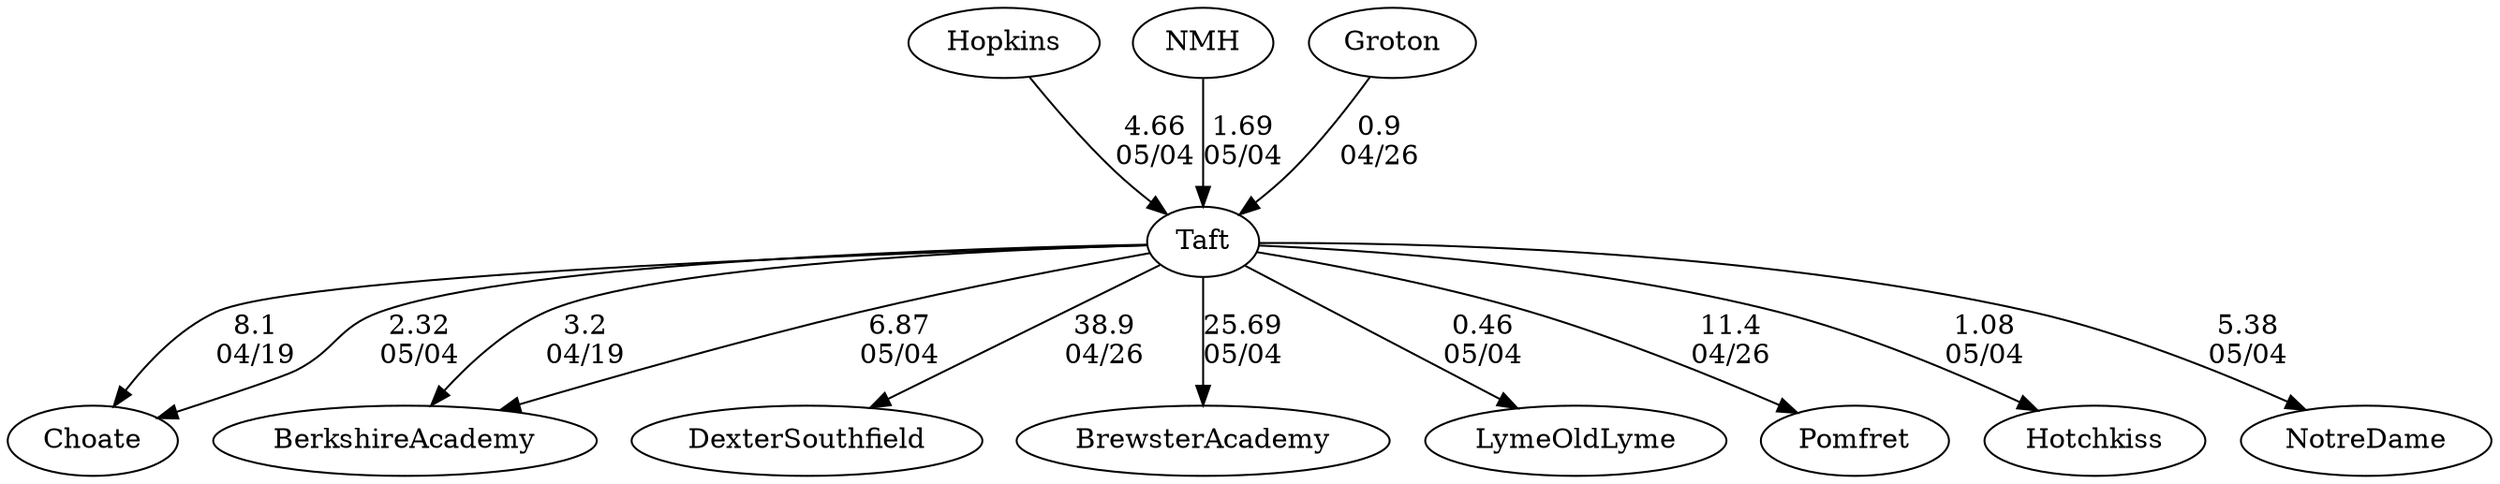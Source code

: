 digraph boys1foursTaft {Hopkins [URL="boys1foursTaftHopkins.html"];Choate [URL="boys1foursTaftChoate.html"];BerkshireAcademy [URL="boys1foursTaftBerkshireAcademy.html"];NMH [URL="boys1foursTaftNMH.html"];DexterSouthfield [URL="boys1foursTaftDexterSouthfield.html"];BrewsterAcademy [URL="boys1foursTaftBrewsterAcademy.html"];LymeOldLyme [URL="boys1foursTaftLymeOldLyme.html"];Pomfret [URL="boys1foursTaftPomfret.html"];Hotchkiss [URL="boys1foursTaftHotchkiss.html"];Taft [URL="boys1foursTaftTaft.html"];NotreDame [URL="boys1foursTaftNotreDame.html"];Groton [URL="boys1foursTaftGroton.html"];Taft -> BerkshireAcademy[label="3.2
04/19", weight="97", tooltip="NEIRA Boys & Girls Fours,Berkshire v. Choate & Taft			
Distance: 1500 M Conditions: Warm, partly cloudy. Steady tailwind ~8-12 mph throughout the afternoon; strongest in the latter 1000 M. Comments: In the G2 race, Berkshire stopped before the finish line and drifted across. Thanks to Choate and Taft for traveling to Camp Sloane for our annual early season tilt.
None", URL="https://www.row2k.com/results/resultspage.cfm?UID=9D6EF532608DCE0FFB64EAEAE8781272&cat=5", random="random"]; 
Taft -> Choate[label="8.1
04/19", weight="92", tooltip="NEIRA Boys & Girls Fours,Berkshire v. Choate & Taft			
Distance: 1500 M Conditions: Warm, partly cloudy. Steady tailwind ~8-12 mph throughout the afternoon; strongest in the latter 1000 M. Comments: In the G2 race, Berkshire stopped before the finish line and drifted across. Thanks to Choate and Taft for traveling to Camp Sloane for our annual early season tilt.
None", URL="https://www.row2k.com/results/resultspage.cfm?UID=9D6EF532608DCE0FFB64EAEAE8781272&cat=5", random="random"]; 
Groton -> Taft[label="0.9
04/26", weight="100", tooltip="NEIRA Boys Fours, Pomfret v. Dexter-Southfield, Groton, Taft			
Distance: 1500 Conditions: Tailwind (9-12mph) with occasional gusts. Good water for first 500-700 meters, increasing chop for second half of race. Overall, decent conditions. Comments: Alternated races with girls. Order of boys races: B2, B4, B3, B1, B5. 
Dexter-Southfield rowed their novice boat in the B5 race.
None", URL="https://www.row2k.com/results/resultspage.cfm?UID=3C973C60394C29BDB6CB3B01E88929E2&cat=1", random="random"]; 
Taft -> Pomfret[label="11.4
04/26", weight="89", tooltip="NEIRA Boys Fours, Pomfret v. Dexter-Southfield, Groton, Taft			
Distance: 1500 Conditions: Tailwind (9-12mph) with occasional gusts. Good water for first 500-700 meters, increasing chop for second half of race. Overall, decent conditions. Comments: Alternated races with girls. Order of boys races: B2, B4, B3, B1, B5. 
Dexter-Southfield rowed their novice boat in the B5 race.
None", URL="https://www.row2k.com/results/resultspage.cfm?UID=3C973C60394C29BDB6CB3B01E88929E2&cat=1", random="random"]; 
Taft -> DexterSouthfield[label="38.9
04/26", weight="62", tooltip="NEIRA Boys Fours, Pomfret v. Dexter-Southfield, Groton, Taft			
Distance: 1500 Conditions: Tailwind (9-12mph) with occasional gusts. Good water for first 500-700 meters, increasing chop for second half of race. Overall, decent conditions. Comments: Alternated races with girls. Order of boys races: B2, B4, B3, B1, B5. 
Dexter-Southfield rowed their novice boat in the B5 race.
None", URL="https://www.row2k.com/results/resultspage.cfm?UID=3C973C60394C29BDB6CB3B01E88929E2&cat=1", random="random"]; 
Hopkins -> Taft[label="4.66
05/04", weight="96", tooltip="Founder's Day Regatta			
", URL="", random="random"]; 
NMH -> Taft[label="1.69
05/04", weight="99", tooltip="Founder's Day Regatta			
", URL="", random="random"]; 
Taft -> LymeOldLyme[label="0.46
05/04", weight="100", tooltip="Founder's Day Regatta			
", URL="", random="random"]; 
Taft -> Hotchkiss[label="1.08
05/04", weight="99", tooltip="Founder's Day Regatta			
", URL="", random="random"]; 
Taft -> NotreDame[label="5.38
05/04", weight="95", tooltip="Founder's Day Regatta			
", URL="", random="random"]; 
Taft -> Choate[label="2.32
05/04", weight="98", tooltip="Founder's Day Regatta			
", URL="", random="random"]; 
Taft -> BerkshireAcademy[label="6.87
05/04", weight="94", tooltip="Founder's Day Regatta			
", URL="", random="random"]; 
Taft -> BrewsterAcademy[label="25.69
05/04", weight="75", tooltip="Founder's Day Regatta			
", URL="", random="random"]}